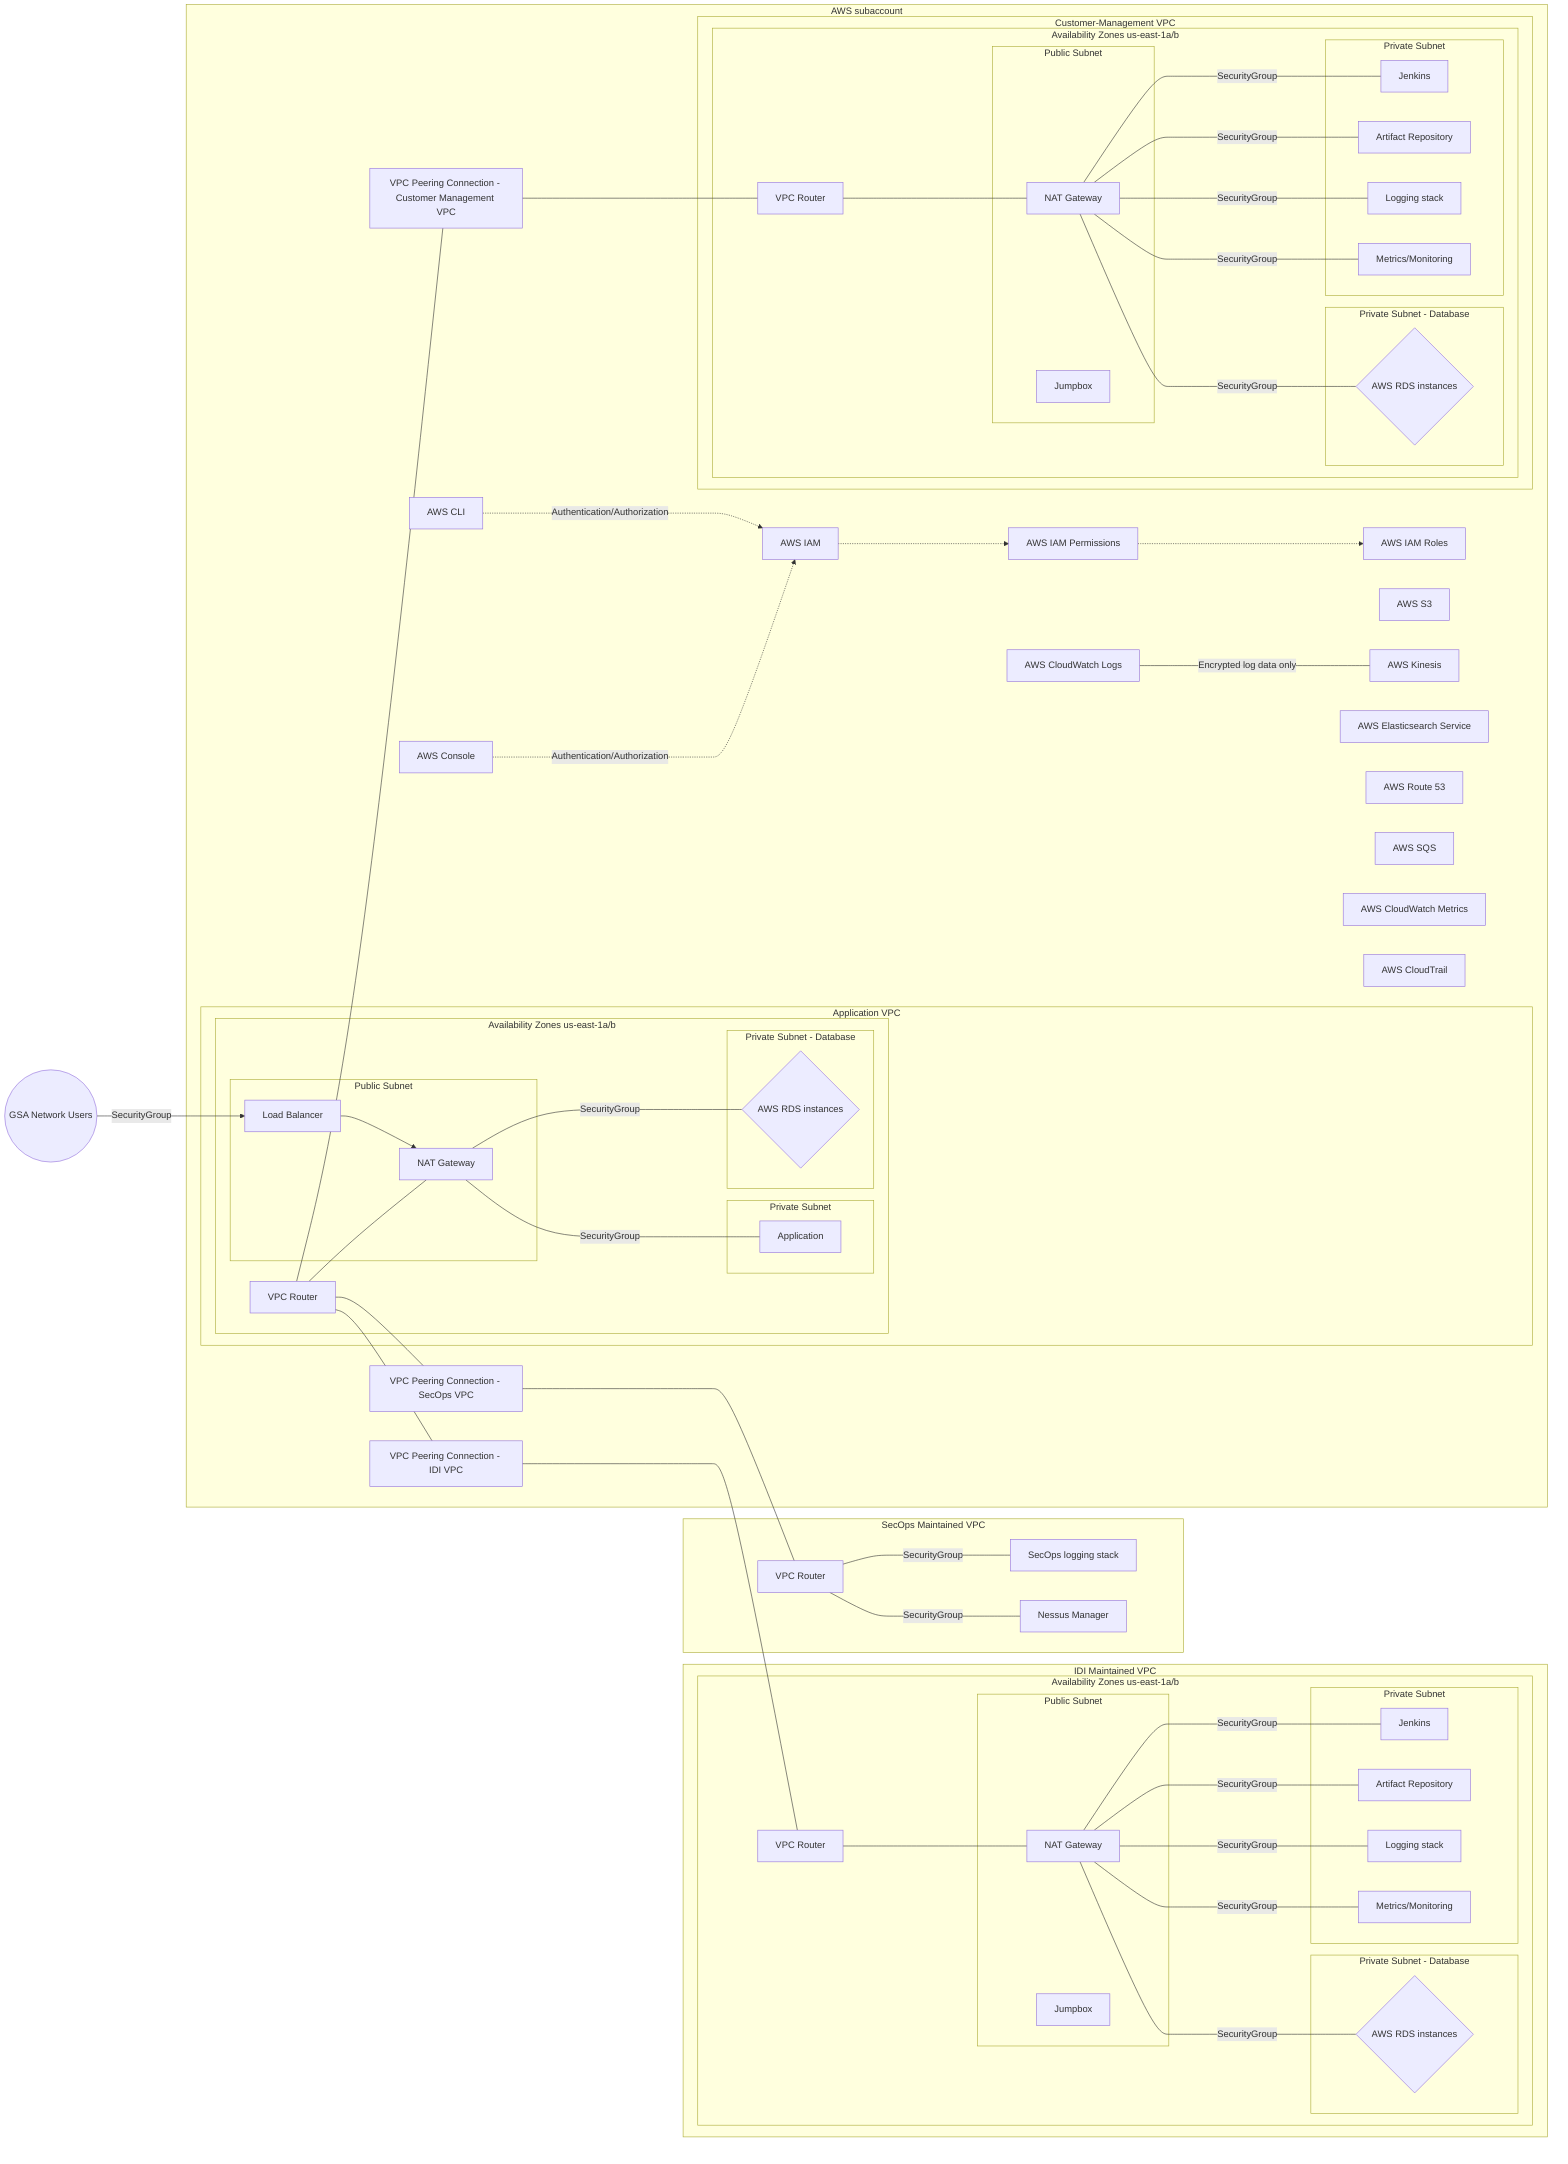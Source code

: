 %% title: Architecture Option C
%% description: DevSecOps high level architecture Option C
graph LR
  gsa-users(("GSA Network Users"))
  subgraph SecOps Maintained VPC
    vpc-router-secops["VPC Router"]
    secops-log["SecOps logging stack"]
    secops-nessusmanager["Nessus Manager"]
  end
  subgraph IDI Maintained VPC
    subgraph Availability Zones us-east-1a/b
      vpc-router-idi-mgmt["VPC Router"]
      subgraph Public Subnet
        idi-mgmt-nat["NAT Gateway"]
        idi-mgmt-jumpbox["Jumpbox"]
      end
      subgraph Private Subnet - Database
        idi-mgmt-rds{"AWS RDS instances"}
      end
      subgraph Private Subnet
        idi-mgmt-jenkins["Jenkins"]
        idi-mgmt-artifact-repository["Artifact Repository"]
        idi-mgmt-log["Logging stack"]
        idi-mgmt-monitoring["Metrics/Monitoring"]
      end
    end
  end
  subgraph AWS subaccount
    iam["AWS IAM"]
    iam-perms["AWS IAM Permissions"]
    iam-roles["AWS IAM Roles"]
    aws-console["AWS Console"]
    aws-cli["AWS CLI"]
    s3["AWS S3"]
    kinesis["AWS Kinesis"]
    elasticsearch["AWS Elasticsearch Service"]
    route53["AWS Route 53"]
    aws-sqs["AWS SQS"]
    cloudwatch["AWS CloudWatch Metrics"]
    cloudwatch-logs["AWS CloudWatch Logs"]
    cloudtrail["AWS CloudTrail"]
    vpc-peering-secops["VPC Peering Connection - SecOps VPC"]
    vpc-peering-cust-mgmt["VPC Peering Connection - Customer Management VPC"]
    vpc-peering-idi-pipeline["VPC Peering Connection - IDI VPC"]
    subgraph Application VPC
      subgraph Availability Zones us-east-1a/b
      vpc-router-cust-apps["VPC Router"]
        subgraph Public Subnet
          app-nat["NAT Gateway"]
          app-elb["Load Balancer"]
        end
        subgraph Private Subnet
          app-app["Application"]
        end
        subgraph Private Subnet - Database
          app-rds{"AWS RDS instances"}
        end
      end
    end
    subgraph Customer-Management VPC
      subgraph Availability Zones us-east-1a/b
      vpc-router-cust-mgmt["VPC Router"]
        subgraph Public Subnet
          cust-mgmt-nat["NAT Gateway"]
          cust-mgmt-jumpbox["Jumpbox"]
        end
        subgraph Private Subnet - Database
          cust-mgmt-rds{"AWS RDS instances"}
        end
        subgraph Private Subnet
          cust-mgmt-jenkins["Jenkins"]
          cust-mgmt-artifact-repository["Artifact Repository"]
          cust-mgmt-log["Logging stack"]
          cust-mgmt-monitoring["Metrics/Monitoring"]
        end
      end
    end
  end

  cloudwatch-logs-- Encrypted log data only --- kinesis

  aws-console-."Authentication/Authorization".->iam
  aws-cli-."Authentication/Authorization".->iam
  iam-.->iam-perms
  iam-perms-.->iam-roles

  vpc-peering-idi-pipeline---vpc-router-idi-mgmt
  vpc-peering-secops---vpc-router-secops
  vpc-peering-cust-mgmt---vpc-router-cust-mgmt

  vpc-router-secops--SecurityGroup---secops-log
  vpc-router-secops--SecurityGroup---secops-nessusmanager

  vpc-router-idi-mgmt---idi-mgmt-nat

  idi-mgmt-nat--SecurityGroup---idi-mgmt-rds
  idi-mgmt-nat--SecurityGroup---idi-mgmt-jenkins
  idi-mgmt-nat--SecurityGroup---idi-mgmt-artifact-repository
  idi-mgmt-nat--SecurityGroup---idi-mgmt-log
  idi-mgmt-nat--SecurityGroup---idi-mgmt-monitoring

  vpc-router-cust-apps---vpc-peering-idi-pipeline
  vpc-router-cust-apps---vpc-peering-secops
  vpc-router-cust-apps---vpc-peering-cust-mgmt
  vpc-router-cust-apps---app-nat
  
  vpc-router-cust-mgmt---cust-mgmt-nat

  cust-mgmt-nat--SecurityGroup---cust-mgmt-rds
  cust-mgmt-nat--SecurityGroup---cust-mgmt-jenkins
  cust-mgmt-nat--SecurityGroup---cust-mgmt-artifact-repository
  cust-mgmt-nat--SecurityGroup---cust-mgmt-log
  cust-mgmt-nat--SecurityGroup---cust-mgmt-monitoring

  app-elb-->app-nat
  app-nat--SecurityGroup---app-app
  app-nat--SecurityGroup---app-rds

  gsa-users--SecurityGroup-->app-elb